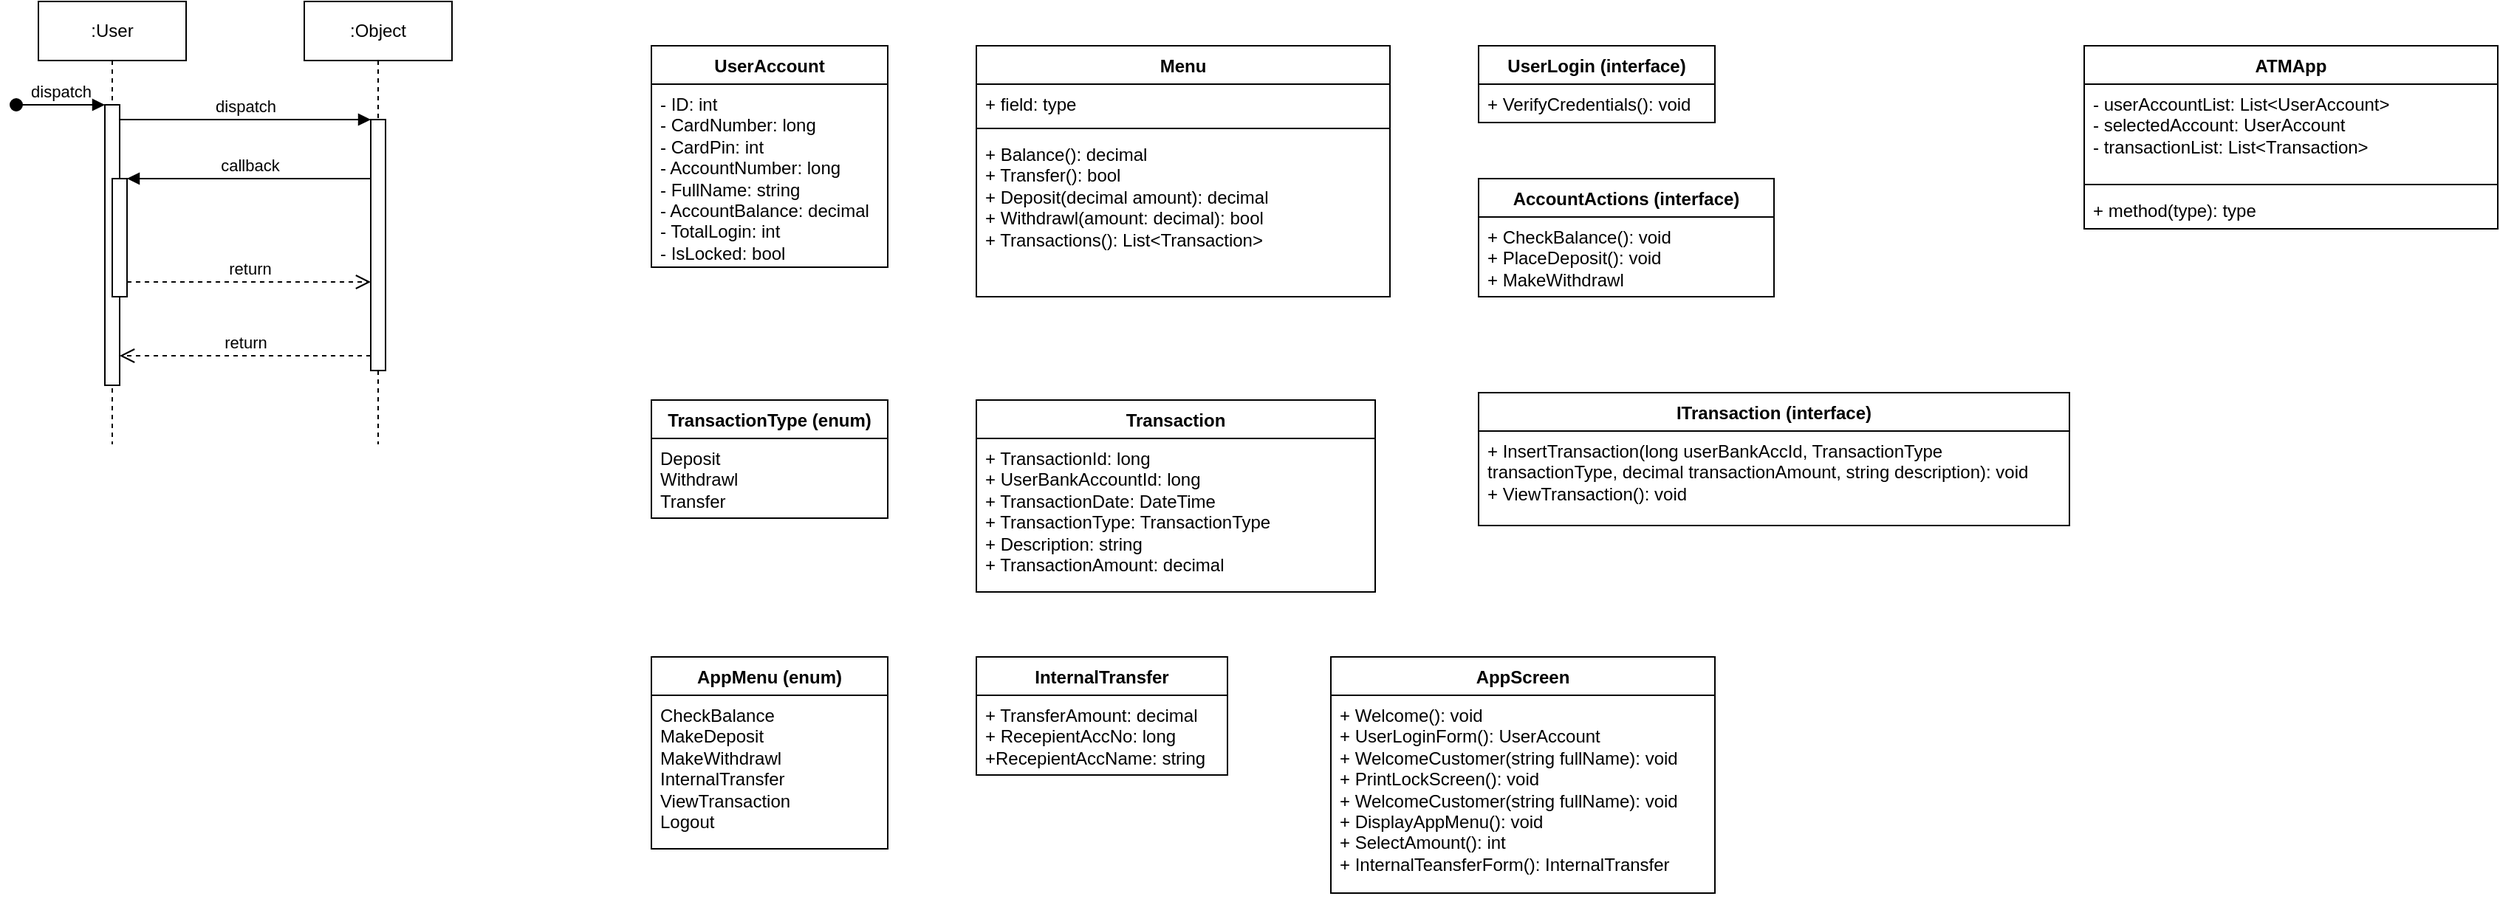 <mxfile version="22.1.7" type="github">
  <diagram name="Page-1" id="2YBvvXClWsGukQMizWep">
    <mxGraphModel dx="1002" dy="569" grid="1" gridSize="10" guides="1" tooltips="1" connect="1" arrows="1" fold="1" page="1" pageScale="1" pageWidth="1920" pageHeight="1200" math="0" shadow="0">
      <root>
        <mxCell id="0" />
        <mxCell id="1" parent="0" />
        <mxCell id="aM9ryv3xv72pqoxQDRHE-1" value=":User" style="shape=umlLifeline;perimeter=lifelinePerimeter;whiteSpace=wrap;html=1;container=0;dropTarget=0;collapsible=0;recursiveResize=0;outlineConnect=0;portConstraint=eastwest;newEdgeStyle={&quot;edgeStyle&quot;:&quot;elbowEdgeStyle&quot;,&quot;elbow&quot;:&quot;vertical&quot;,&quot;curved&quot;:0,&quot;rounded&quot;:0};" parent="1" vertex="1">
          <mxGeometry x="145" y="70" width="100" height="300" as="geometry" />
        </mxCell>
        <mxCell id="aM9ryv3xv72pqoxQDRHE-2" value="" style="html=1;points=[];perimeter=orthogonalPerimeter;outlineConnect=0;targetShapes=umlLifeline;portConstraint=eastwest;newEdgeStyle={&quot;edgeStyle&quot;:&quot;elbowEdgeStyle&quot;,&quot;elbow&quot;:&quot;vertical&quot;,&quot;curved&quot;:0,&quot;rounded&quot;:0};" parent="aM9ryv3xv72pqoxQDRHE-1" vertex="1">
          <mxGeometry x="45" y="70" width="10" height="190" as="geometry" />
        </mxCell>
        <mxCell id="aM9ryv3xv72pqoxQDRHE-3" value="dispatch" style="html=1;verticalAlign=bottom;startArrow=oval;endArrow=block;startSize=8;edgeStyle=elbowEdgeStyle;elbow=vertical;curved=0;rounded=0;" parent="aM9ryv3xv72pqoxQDRHE-1" target="aM9ryv3xv72pqoxQDRHE-2" edge="1">
          <mxGeometry relative="1" as="geometry">
            <mxPoint x="-15" y="70" as="sourcePoint" />
          </mxGeometry>
        </mxCell>
        <mxCell id="aM9ryv3xv72pqoxQDRHE-4" value="" style="html=1;points=[];perimeter=orthogonalPerimeter;outlineConnect=0;targetShapes=umlLifeline;portConstraint=eastwest;newEdgeStyle={&quot;edgeStyle&quot;:&quot;elbowEdgeStyle&quot;,&quot;elbow&quot;:&quot;vertical&quot;,&quot;curved&quot;:0,&quot;rounded&quot;:0};" parent="aM9ryv3xv72pqoxQDRHE-1" vertex="1">
          <mxGeometry x="50" y="120" width="10" height="80" as="geometry" />
        </mxCell>
        <mxCell id="aM9ryv3xv72pqoxQDRHE-5" value=":Object" style="shape=umlLifeline;perimeter=lifelinePerimeter;whiteSpace=wrap;html=1;container=0;dropTarget=0;collapsible=0;recursiveResize=0;outlineConnect=0;portConstraint=eastwest;newEdgeStyle={&quot;edgeStyle&quot;:&quot;elbowEdgeStyle&quot;,&quot;elbow&quot;:&quot;vertical&quot;,&quot;curved&quot;:0,&quot;rounded&quot;:0};" parent="1" vertex="1">
          <mxGeometry x="325" y="70" width="100" height="300" as="geometry" />
        </mxCell>
        <mxCell id="aM9ryv3xv72pqoxQDRHE-6" value="" style="html=1;points=[];perimeter=orthogonalPerimeter;outlineConnect=0;targetShapes=umlLifeline;portConstraint=eastwest;newEdgeStyle={&quot;edgeStyle&quot;:&quot;elbowEdgeStyle&quot;,&quot;elbow&quot;:&quot;vertical&quot;,&quot;curved&quot;:0,&quot;rounded&quot;:0};" parent="aM9ryv3xv72pqoxQDRHE-5" vertex="1">
          <mxGeometry x="45" y="80" width="10" height="170" as="geometry" />
        </mxCell>
        <mxCell id="aM9ryv3xv72pqoxQDRHE-7" value="dispatch" style="html=1;verticalAlign=bottom;endArrow=block;edgeStyle=elbowEdgeStyle;elbow=vertical;curved=0;rounded=0;" parent="1" source="aM9ryv3xv72pqoxQDRHE-2" target="aM9ryv3xv72pqoxQDRHE-6" edge="1">
          <mxGeometry relative="1" as="geometry">
            <mxPoint x="300" y="160" as="sourcePoint" />
            <Array as="points">
              <mxPoint x="285" y="150" />
            </Array>
          </mxGeometry>
        </mxCell>
        <mxCell id="aM9ryv3xv72pqoxQDRHE-8" value="return" style="html=1;verticalAlign=bottom;endArrow=open;dashed=1;endSize=8;edgeStyle=elbowEdgeStyle;elbow=vertical;curved=0;rounded=0;" parent="1" source="aM9ryv3xv72pqoxQDRHE-6" target="aM9ryv3xv72pqoxQDRHE-2" edge="1">
          <mxGeometry relative="1" as="geometry">
            <mxPoint x="300" y="235" as="targetPoint" />
            <Array as="points">
              <mxPoint x="295" y="310" />
            </Array>
          </mxGeometry>
        </mxCell>
        <mxCell id="aM9ryv3xv72pqoxQDRHE-9" value="callback" style="html=1;verticalAlign=bottom;endArrow=block;edgeStyle=elbowEdgeStyle;elbow=vertical;curved=0;rounded=0;" parent="1" source="aM9ryv3xv72pqoxQDRHE-6" target="aM9ryv3xv72pqoxQDRHE-4" edge="1">
          <mxGeometry relative="1" as="geometry">
            <mxPoint x="280" y="190" as="sourcePoint" />
            <Array as="points">
              <mxPoint x="295" y="190" />
            </Array>
          </mxGeometry>
        </mxCell>
        <mxCell id="aM9ryv3xv72pqoxQDRHE-10" value="return" style="html=1;verticalAlign=bottom;endArrow=open;dashed=1;endSize=8;edgeStyle=elbowEdgeStyle;elbow=vertical;curved=0;rounded=0;" parent="1" source="aM9ryv3xv72pqoxQDRHE-4" target="aM9ryv3xv72pqoxQDRHE-6" edge="1">
          <mxGeometry relative="1" as="geometry">
            <mxPoint x="280" y="265" as="targetPoint" />
            <Array as="points">
              <mxPoint x="285" y="260" />
            </Array>
          </mxGeometry>
        </mxCell>
        <mxCell id="U57fq8wvgd2mhxvVPJDV-1" value="UserAccount" style="swimlane;fontStyle=1;align=center;verticalAlign=top;childLayout=stackLayout;horizontal=1;startSize=26;horizontalStack=0;resizeParent=1;resizeParentMax=0;resizeLast=0;collapsible=1;marginBottom=0;whiteSpace=wrap;html=1;" vertex="1" parent="1">
          <mxGeometry x="560" y="100" width="160" height="150" as="geometry" />
        </mxCell>
        <mxCell id="U57fq8wvgd2mhxvVPJDV-2" value="- ID: int&lt;br&gt;- CardNumber: long&lt;br&gt;- CardPin: int&lt;br&gt;- AccountNumber: long&lt;br&gt;- FullName: string&lt;br&gt;- AccountBalance: decimal&lt;br&gt;- TotalLogin: int&lt;br&gt;- IsLocked: bool" style="text;strokeColor=none;fillColor=none;align=left;verticalAlign=top;spacingLeft=4;spacingRight=4;overflow=hidden;rotatable=0;points=[[0,0.5],[1,0.5]];portConstraint=eastwest;whiteSpace=wrap;html=1;" vertex="1" parent="U57fq8wvgd2mhxvVPJDV-1">
          <mxGeometry y="26" width="160" height="124" as="geometry" />
        </mxCell>
        <mxCell id="U57fq8wvgd2mhxvVPJDV-10" value="Menu" style="swimlane;fontStyle=1;align=center;verticalAlign=top;childLayout=stackLayout;horizontal=1;startSize=26;horizontalStack=0;resizeParent=1;resizeParentMax=0;resizeLast=0;collapsible=1;marginBottom=0;whiteSpace=wrap;html=1;strokeColor=default;spacingLeft=4;spacingRight=4;fontFamily=Helvetica;fontSize=12;fontColor=default;fillColor=none;gradientColor=none;" vertex="1" parent="1">
          <mxGeometry x="780" y="100" width="280" height="170" as="geometry" />
        </mxCell>
        <mxCell id="U57fq8wvgd2mhxvVPJDV-11" value="+ field: type" style="text;strokeColor=none;fillColor=none;align=left;verticalAlign=top;spacingLeft=4;spacingRight=4;overflow=hidden;rotatable=0;points=[[0,0.5],[1,0.5]];portConstraint=eastwest;whiteSpace=wrap;html=1;fontSize=12;fontFamily=Helvetica;fontColor=default;" vertex="1" parent="U57fq8wvgd2mhxvVPJDV-10">
          <mxGeometry y="26" width="280" height="26" as="geometry" />
        </mxCell>
        <mxCell id="U57fq8wvgd2mhxvVPJDV-12" value="" style="line;strokeWidth=1;fillColor=none;align=left;verticalAlign=middle;spacingTop=-1;spacingLeft=3;spacingRight=3;rotatable=0;labelPosition=right;points=[];portConstraint=eastwest;strokeColor=inherit;fontFamily=Helvetica;fontSize=12;fontColor=default;html=1;" vertex="1" parent="U57fq8wvgd2mhxvVPJDV-10">
          <mxGeometry y="52" width="280" height="8" as="geometry" />
        </mxCell>
        <mxCell id="U57fq8wvgd2mhxvVPJDV-13" value="+ Balance(): decimal&lt;br&gt;+ Transfer(): bool&lt;br&gt;+ Deposit(decimal amount): decimal&lt;br&gt;+ Withdrawl(amount: decimal): bool&lt;br&gt;+ Transactions(): List&amp;lt;Transaction&amp;gt;" style="text;strokeColor=none;fillColor=none;align=left;verticalAlign=top;spacingLeft=4;spacingRight=4;overflow=hidden;rotatable=0;points=[[0,0.5],[1,0.5]];portConstraint=eastwest;whiteSpace=wrap;html=1;fontSize=12;fontFamily=Helvetica;fontColor=default;" vertex="1" parent="U57fq8wvgd2mhxvVPJDV-10">
          <mxGeometry y="60" width="280" height="110" as="geometry" />
        </mxCell>
        <mxCell id="U57fq8wvgd2mhxvVPJDV-18" value="TransactionType (enum)" style="swimlane;fontStyle=1;align=center;verticalAlign=top;childLayout=stackLayout;horizontal=1;startSize=26;horizontalStack=0;resizeParent=1;resizeParentMax=0;resizeLast=0;collapsible=1;marginBottom=0;whiteSpace=wrap;html=1;strokeColor=default;spacingLeft=4;spacingRight=4;fontFamily=Helvetica;fontSize=12;fontColor=default;fillColor=none;gradientColor=none;" vertex="1" parent="1">
          <mxGeometry x="560" y="340" width="160" height="80" as="geometry" />
        </mxCell>
        <mxCell id="U57fq8wvgd2mhxvVPJDV-19" value="Deposit&lt;br&gt;Withdrawl&lt;br&gt;Transfer" style="text;strokeColor=none;fillColor=none;align=left;verticalAlign=top;spacingLeft=4;spacingRight=4;overflow=hidden;rotatable=0;points=[[0,0.5],[1,0.5]];portConstraint=eastwest;whiteSpace=wrap;html=1;fontSize=12;fontFamily=Helvetica;fontColor=default;" vertex="1" parent="U57fq8wvgd2mhxvVPJDV-18">
          <mxGeometry y="26" width="160" height="54" as="geometry" />
        </mxCell>
        <mxCell id="U57fq8wvgd2mhxvVPJDV-22" value="Transaction" style="swimlane;fontStyle=1;align=center;verticalAlign=top;childLayout=stackLayout;horizontal=1;startSize=26;horizontalStack=0;resizeParent=1;resizeParentMax=0;resizeLast=0;collapsible=1;marginBottom=0;whiteSpace=wrap;html=1;strokeColor=default;spacingLeft=4;spacingRight=4;fontFamily=Helvetica;fontSize=12;fontColor=default;fillColor=none;gradientColor=none;" vertex="1" parent="1">
          <mxGeometry x="780" y="340" width="270" height="130" as="geometry" />
        </mxCell>
        <mxCell id="U57fq8wvgd2mhxvVPJDV-23" value="+ TransactionId: long&lt;br&gt;+ UserBankAccountId: long&lt;br&gt;+ TransactionDate: DateTime&lt;br&gt;+ TransactionType: TransactionType&lt;br&gt;+ Description: string&lt;br&gt;+ TransactionAmount: decimal" style="text;strokeColor=none;fillColor=none;align=left;verticalAlign=top;spacingLeft=4;spacingRight=4;overflow=hidden;rotatable=0;points=[[0,0.5],[1,0.5]];portConstraint=eastwest;whiteSpace=wrap;html=1;fontSize=12;fontFamily=Helvetica;fontColor=default;" vertex="1" parent="U57fq8wvgd2mhxvVPJDV-22">
          <mxGeometry y="26" width="270" height="104" as="geometry" />
        </mxCell>
        <mxCell id="U57fq8wvgd2mhxvVPJDV-26" value="UserLogin (interface)" style="swimlane;fontStyle=1;align=center;verticalAlign=top;childLayout=stackLayout;horizontal=1;startSize=26;horizontalStack=0;resizeParent=1;resizeParentMax=0;resizeLast=0;collapsible=1;marginBottom=0;whiteSpace=wrap;html=1;strokeColor=default;spacingLeft=4;spacingRight=4;fontFamily=Helvetica;fontSize=12;fontColor=default;fillColor=none;gradientColor=none;" vertex="1" parent="1">
          <mxGeometry x="1120" y="100" width="160" height="52" as="geometry" />
        </mxCell>
        <mxCell id="U57fq8wvgd2mhxvVPJDV-27" value="+ VerifyCredentials(): void" style="text;strokeColor=none;fillColor=none;align=left;verticalAlign=top;spacingLeft=4;spacingRight=4;overflow=hidden;rotatable=0;points=[[0,0.5],[1,0.5]];portConstraint=eastwest;whiteSpace=wrap;html=1;fontSize=12;fontFamily=Helvetica;fontColor=default;" vertex="1" parent="U57fq8wvgd2mhxvVPJDV-26">
          <mxGeometry y="26" width="160" height="26" as="geometry" />
        </mxCell>
        <mxCell id="U57fq8wvgd2mhxvVPJDV-30" value="AccountActions (interface)" style="swimlane;fontStyle=1;align=center;verticalAlign=top;childLayout=stackLayout;horizontal=1;startSize=26;horizontalStack=0;resizeParent=1;resizeParentMax=0;resizeLast=0;collapsible=1;marginBottom=0;whiteSpace=wrap;html=1;strokeColor=default;spacingLeft=4;spacingRight=4;fontFamily=Helvetica;fontSize=12;fontColor=default;fillColor=none;gradientColor=none;" vertex="1" parent="1">
          <mxGeometry x="1120" y="190" width="200" height="80" as="geometry" />
        </mxCell>
        <mxCell id="U57fq8wvgd2mhxvVPJDV-31" value="+ CheckBalance(): void&lt;br&gt;+ PlaceDeposit(): void&lt;br&gt;+ MakeWithdrawl" style="text;strokeColor=none;fillColor=none;align=left;verticalAlign=top;spacingLeft=4;spacingRight=4;overflow=hidden;rotatable=0;points=[[0,0.5],[1,0.5]];portConstraint=eastwest;whiteSpace=wrap;html=1;fontSize=12;fontFamily=Helvetica;fontColor=default;" vertex="1" parent="U57fq8wvgd2mhxvVPJDV-30">
          <mxGeometry y="26" width="200" height="54" as="geometry" />
        </mxCell>
        <mxCell id="U57fq8wvgd2mhxvVPJDV-34" value="ITransaction (interface)" style="swimlane;fontStyle=1;align=center;verticalAlign=top;childLayout=stackLayout;horizontal=1;startSize=26;horizontalStack=0;resizeParent=1;resizeParentMax=0;resizeLast=0;collapsible=1;marginBottom=0;whiteSpace=wrap;html=1;strokeColor=default;spacingLeft=4;spacingRight=4;fontFamily=Helvetica;fontSize=12;fontColor=default;fillColor=none;gradientColor=none;" vertex="1" parent="1">
          <mxGeometry x="1120" y="335" width="400" height="90" as="geometry" />
        </mxCell>
        <mxCell id="U57fq8wvgd2mhxvVPJDV-35" value="+ InsertTransaction(long userBankAccId, TransactionType transactionType, decimal transactionAmount, string description): void&lt;br&gt;+ ViewTransaction(): void" style="text;strokeColor=none;fillColor=none;align=left;verticalAlign=top;spacingLeft=4;spacingRight=4;overflow=hidden;rotatable=0;points=[[0,0.5],[1,0.5]];portConstraint=eastwest;whiteSpace=wrap;html=1;fontSize=12;fontFamily=Helvetica;fontColor=default;" vertex="1" parent="U57fq8wvgd2mhxvVPJDV-34">
          <mxGeometry y="26" width="400" height="64" as="geometry" />
        </mxCell>
        <mxCell id="U57fq8wvgd2mhxvVPJDV-38" value="AppMenu (enum)" style="swimlane;fontStyle=1;align=center;verticalAlign=top;childLayout=stackLayout;horizontal=1;startSize=26;horizontalStack=0;resizeParent=1;resizeParentMax=0;resizeLast=0;collapsible=1;marginBottom=0;whiteSpace=wrap;html=1;strokeColor=default;spacingLeft=4;spacingRight=4;fontFamily=Helvetica;fontSize=12;fontColor=default;fillColor=none;gradientColor=none;" vertex="1" parent="1">
          <mxGeometry x="560" y="514" width="160" height="130" as="geometry" />
        </mxCell>
        <mxCell id="U57fq8wvgd2mhxvVPJDV-39" value="CheckBalance&lt;br&gt;MakeDeposit&lt;br&gt;MakeWithdrawl&lt;br&gt;InternalTransfer&lt;br&gt;ViewTransaction&lt;br&gt;Logout" style="text;strokeColor=none;fillColor=none;align=left;verticalAlign=top;spacingLeft=4;spacingRight=4;overflow=hidden;rotatable=0;points=[[0,0.5],[1,0.5]];portConstraint=eastwest;whiteSpace=wrap;html=1;fontSize=12;fontFamily=Helvetica;fontColor=default;" vertex="1" parent="U57fq8wvgd2mhxvVPJDV-38">
          <mxGeometry y="26" width="160" height="104" as="geometry" />
        </mxCell>
        <mxCell id="U57fq8wvgd2mhxvVPJDV-42" value="InternalTransfer" style="swimlane;fontStyle=1;align=center;verticalAlign=top;childLayout=stackLayout;horizontal=1;startSize=26;horizontalStack=0;resizeParent=1;resizeParentMax=0;resizeLast=0;collapsible=1;marginBottom=0;whiteSpace=wrap;html=1;strokeColor=default;spacingLeft=4;spacingRight=4;fontFamily=Helvetica;fontSize=12;fontColor=default;fillColor=none;gradientColor=none;" vertex="1" parent="1">
          <mxGeometry x="780" y="514" width="170" height="80" as="geometry" />
        </mxCell>
        <mxCell id="U57fq8wvgd2mhxvVPJDV-43" value="+ TransferAmount: decimal&lt;br&gt;+ RecepientAccNo: long&lt;br&gt;+RecepientAccName: string" style="text;strokeColor=none;fillColor=none;align=left;verticalAlign=top;spacingLeft=4;spacingRight=4;overflow=hidden;rotatable=0;points=[[0,0.5],[1,0.5]];portConstraint=eastwest;whiteSpace=wrap;html=1;fontSize=12;fontFamily=Helvetica;fontColor=default;" vertex="1" parent="U57fq8wvgd2mhxvVPJDV-42">
          <mxGeometry y="26" width="170" height="54" as="geometry" />
        </mxCell>
        <mxCell id="U57fq8wvgd2mhxvVPJDV-46" value="AppScreen" style="swimlane;fontStyle=1;align=center;verticalAlign=top;childLayout=stackLayout;horizontal=1;startSize=26;horizontalStack=0;resizeParent=1;resizeParentMax=0;resizeLast=0;collapsible=1;marginBottom=0;whiteSpace=wrap;html=1;strokeColor=default;spacingLeft=4;spacingRight=4;fontFamily=Helvetica;fontSize=12;fontColor=default;fillColor=none;gradientColor=none;" vertex="1" parent="1">
          <mxGeometry x="1020" y="514" width="260" height="160" as="geometry" />
        </mxCell>
        <mxCell id="U57fq8wvgd2mhxvVPJDV-47" value="+ Welcome(): void&lt;br&gt;+ UserLoginForm(): UserAccount&lt;br&gt;+ WelcomeCustomer(string fullName): void&lt;br&gt;+ PrintLockScreen(): void&lt;br&gt;+ WelcomeCustomer(string fullName): void&lt;br&gt;+ DisplayAppMenu(): void&lt;br&gt;+ SelectAmount(): int&lt;br&gt;+ InternalTeansferForm(): InternalTransfer" style="text;strokeColor=none;fillColor=none;align=left;verticalAlign=top;spacingLeft=4;spacingRight=4;overflow=hidden;rotatable=0;points=[[0,0.5],[1,0.5]];portConstraint=eastwest;whiteSpace=wrap;html=1;fontSize=12;fontFamily=Helvetica;fontColor=default;" vertex="1" parent="U57fq8wvgd2mhxvVPJDV-46">
          <mxGeometry y="26" width="260" height="134" as="geometry" />
        </mxCell>
        <mxCell id="U57fq8wvgd2mhxvVPJDV-50" value="ATMApp" style="swimlane;fontStyle=1;align=center;verticalAlign=top;childLayout=stackLayout;horizontal=1;startSize=26;horizontalStack=0;resizeParent=1;resizeParentMax=0;resizeLast=0;collapsible=1;marginBottom=0;whiteSpace=wrap;html=1;strokeColor=default;spacingLeft=4;spacingRight=4;fontFamily=Helvetica;fontSize=12;fontColor=default;fillColor=none;gradientColor=none;" vertex="1" parent="1">
          <mxGeometry x="1530" y="100" width="280" height="124" as="geometry" />
        </mxCell>
        <mxCell id="U57fq8wvgd2mhxvVPJDV-51" value="- userAccountList: List&amp;lt;UserAccount&amp;gt;&lt;br&gt;- selectedAccount: UserAccount&lt;br&gt;- transactionList: List&amp;lt;Transaction&amp;gt;" style="text;strokeColor=none;fillColor=none;align=left;verticalAlign=top;spacingLeft=4;spacingRight=4;overflow=hidden;rotatable=0;points=[[0,0.5],[1,0.5]];portConstraint=eastwest;whiteSpace=wrap;html=1;fontSize=12;fontFamily=Helvetica;fontColor=default;" vertex="1" parent="U57fq8wvgd2mhxvVPJDV-50">
          <mxGeometry y="26" width="280" height="64" as="geometry" />
        </mxCell>
        <mxCell id="U57fq8wvgd2mhxvVPJDV-52" value="" style="line;strokeWidth=1;fillColor=none;align=left;verticalAlign=middle;spacingTop=-1;spacingLeft=3;spacingRight=3;rotatable=0;labelPosition=right;points=[];portConstraint=eastwest;strokeColor=inherit;fontFamily=Helvetica;fontSize=12;fontColor=default;html=1;" vertex="1" parent="U57fq8wvgd2mhxvVPJDV-50">
          <mxGeometry y="90" width="280" height="8" as="geometry" />
        </mxCell>
        <mxCell id="U57fq8wvgd2mhxvVPJDV-53" value="+ method(type): type" style="text;strokeColor=none;fillColor=none;align=left;verticalAlign=top;spacingLeft=4;spacingRight=4;overflow=hidden;rotatable=0;points=[[0,0.5],[1,0.5]];portConstraint=eastwest;whiteSpace=wrap;html=1;fontSize=12;fontFamily=Helvetica;fontColor=default;" vertex="1" parent="U57fq8wvgd2mhxvVPJDV-50">
          <mxGeometry y="98" width="280" height="26" as="geometry" />
        </mxCell>
      </root>
    </mxGraphModel>
  </diagram>
</mxfile>
